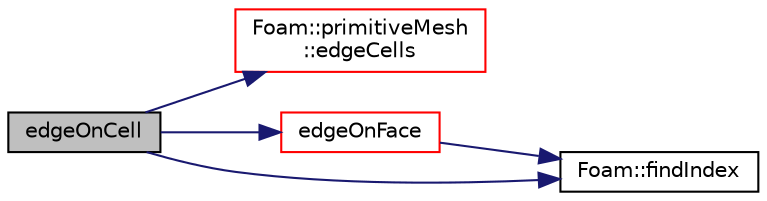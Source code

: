 digraph "edgeOnCell"
{
  bgcolor="transparent";
  edge [fontname="Helvetica",fontsize="10",labelfontname="Helvetica",labelfontsize="10"];
  node [fontname="Helvetica",fontsize="10",shape=record];
  rankdir="LR";
  Node1 [label="edgeOnCell",height=0.2,width=0.4,color="black", fillcolor="grey75", style="filled", fontcolor="black"];
  Node1 -> Node2 [color="midnightblue",fontsize="10",style="solid",fontname="Helvetica"];
  Node2 [label="Foam::primitiveMesh\l::edgeCells",height=0.2,width=0.4,color="red",URL="$a02008.html#ace31b3054f7cff27298f5b79359efe2e"];
  Node1 -> Node3 [color="midnightblue",fontsize="10",style="solid",fontname="Helvetica"];
  Node3 [label="edgeOnFace",height=0.2,width=0.4,color="red",URL="$a11030.html#adccf4a3e5d34bb4efea81530ef297033",tooltip="Is edge used by face. "];
  Node3 -> Node4 [color="midnightblue",fontsize="10",style="solid",fontname="Helvetica"];
  Node4 [label="Foam::findIndex",height=0.2,width=0.4,color="black",URL="$a10974.html#ac16695f83f370df159eed19f92d095fb",tooltip="Find first occurence of given element and return index,. "];
  Node1 -> Node4 [color="midnightblue",fontsize="10",style="solid",fontname="Helvetica"];
}
